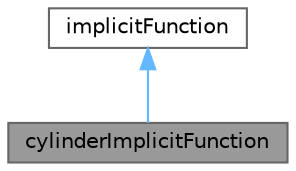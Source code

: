 digraph "cylinderImplicitFunction"
{
 // LATEX_PDF_SIZE
  bgcolor="transparent";
  edge [fontname=Helvetica,fontsize=10,labelfontname=Helvetica,labelfontsize=10];
  node [fontname=Helvetica,fontsize=10,shape=box,height=0.2,width=0.4];
  Node1 [id="Node000001",label="cylinderImplicitFunction",height=0.2,width=0.4,color="gray40", fillcolor="grey60", style="filled", fontcolor="black",tooltip="creates a infintite long cylinderImplicitFunction"];
  Node2 -> Node1 [id="edge1_Node000001_Node000002",dir="back",color="steelblue1",style="solid",tooltip=" "];
  Node2 [id="Node000002",label="implicitFunction",height=0.2,width=0.4,color="gray40", fillcolor="white", style="filled",URL="$classFoam_1_1implicitFunction.html",tooltip="Base class for implicit functions."];
}
